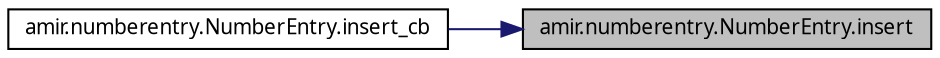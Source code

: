 digraph "amir.numberentry.NumberEntry.insert"
{
 // LATEX_PDF_SIZE
  edge [fontname="FreeSans.ttf",fontsize="10",labelfontname="FreeSans.ttf",labelfontsize="10"];
  node [fontname="FreeSans.ttf",fontsize="10",shape=record];
  rankdir="RL";
  Node1 [label="amir.numberentry.NumberEntry.insert",height=0.2,width=0.4,color="black", fillcolor="grey75", style="filled", fontcolor="black",tooltip=" "];
  Node1 -> Node2 [dir="back",color="midnightblue",fontsize="10",style="solid",fontname="FreeSans.ttf"];
  Node2 [label="amir.numberentry.NumberEntry.insert_cb",height=0.2,width=0.4,color="black", fillcolor="white", style="filled",URL="$classamir_1_1numberentry_1_1_number_entry.html#a0be6ef926eb5500e1df234e825e75f4d",tooltip=" "];
}
